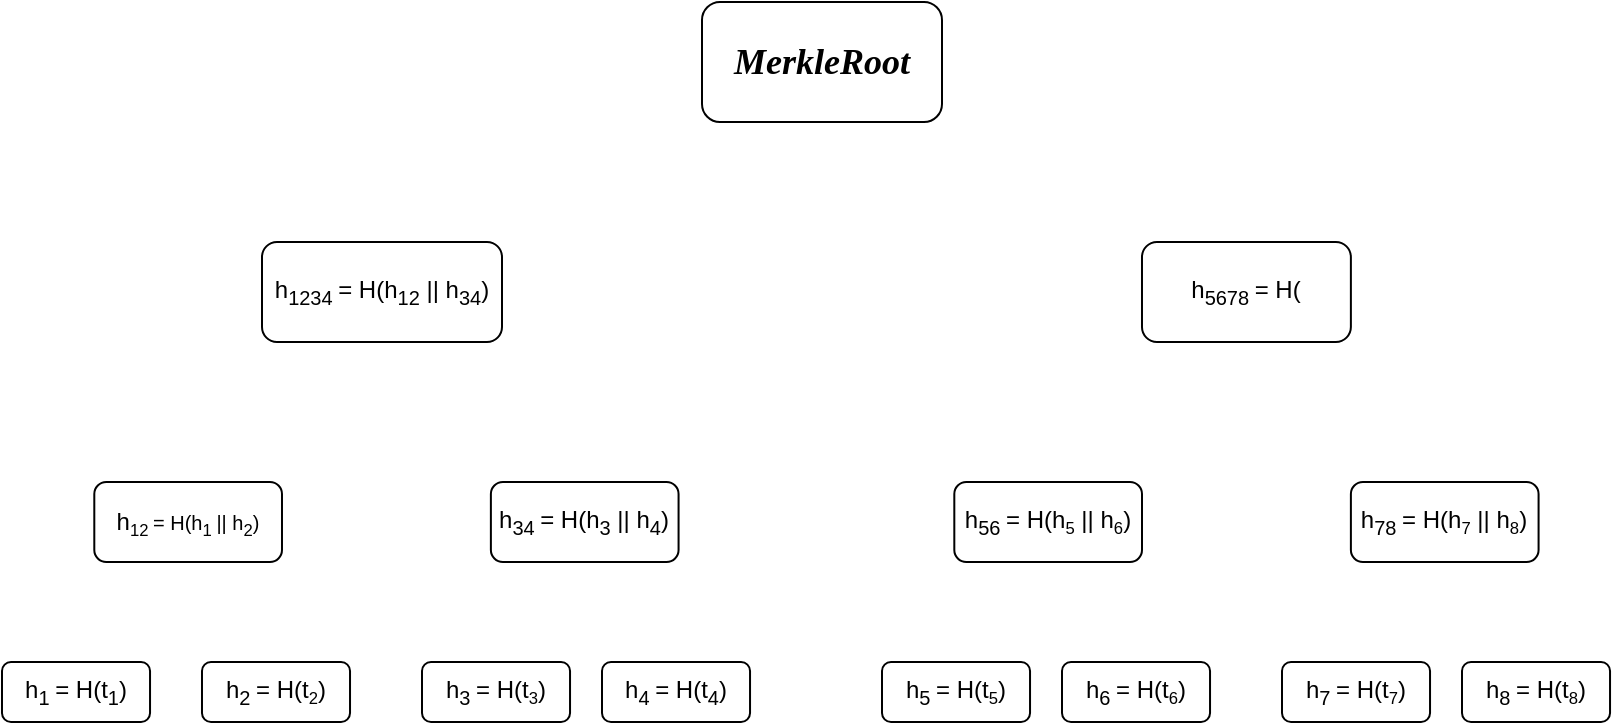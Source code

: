 <mxfile version="26.1.3">
  <diagram name="Pagina-1" id="olI59oHaWYNwMebBQ4Hc">
    <mxGraphModel dx="1050" dy="522" grid="1" gridSize="10" guides="1" tooltips="1" connect="1" arrows="1" fold="1" page="1" pageScale="1" pageWidth="2339" pageHeight="3300" math="0" shadow="0">
      <root>
        <mxCell id="0" />
        <mxCell id="1" parent="0" />
        <mxCell id="f3K98u_8HfmXeUA_kZeC-1" value="&lt;font style=&quot;font-size: 18px;&quot; face=&quot;Comic Sans MS&quot;&gt;&lt;b&gt;&lt;i&gt;MerkleRoot&lt;/i&gt;&lt;/b&gt;&lt;/font&gt;" style="rounded=1;whiteSpace=wrap;html=1;" vertex="1" parent="1">
          <mxGeometry x="420" y="140" width="120" height="60" as="geometry" />
        </mxCell>
        <mxCell id="f3K98u_8HfmXeUA_kZeC-2" value="h&lt;sub&gt;5678 &lt;/sub&gt;= H(" style="rounded=1;whiteSpace=wrap;html=1;" vertex="1" parent="1">
          <mxGeometry x="639.996" y="260" width="104.444" height="50" as="geometry" />
        </mxCell>
        <mxCell id="f3K98u_8HfmXeUA_kZeC-3" value="h&lt;sub&gt;1234 &lt;/sub&gt;= H(h&lt;sub&gt;12&lt;/sub&gt;&amp;nbsp;|| h&lt;sub&gt;34&lt;/sub&gt;)" style="rounded=1;whiteSpace=wrap;html=1;" vertex="1" parent="1">
          <mxGeometry x="200" y="260" width="120" height="50" as="geometry" />
        </mxCell>
        <mxCell id="f3K98u_8HfmXeUA_kZeC-6" value="h&lt;sub&gt;78&amp;nbsp;&lt;/sub&gt;= H(h&lt;span style=&quot;font-size: 10px;&quot;&gt;&lt;sub&gt;7&lt;/sub&gt;&lt;/span&gt;&amp;nbsp;|| h&lt;span style=&quot;font-size: 10px;&quot;&gt;&lt;sub&gt;8&lt;/sub&gt;&lt;/span&gt;)" style="rounded=1;whiteSpace=wrap;html=1;" vertex="1" parent="1">
          <mxGeometry x="744.444" y="380" width="93.846" height="40" as="geometry" />
        </mxCell>
        <mxCell id="f3K98u_8HfmXeUA_kZeC-7" value="h&lt;sub&gt;56&amp;nbsp;&lt;/sub&gt;= H(h&lt;span style=&quot;font-size: 10px;&quot;&gt;&lt;sub&gt;5&lt;/sub&gt;&lt;/span&gt;&amp;nbsp;|| h&lt;span style=&quot;font-size: 10px;&quot;&gt;&lt;sub&gt;6&lt;/sub&gt;&lt;/span&gt;)" style="rounded=1;whiteSpace=wrap;html=1;" vertex="1" parent="1">
          <mxGeometry x="546.154" y="380" width="93.846" height="40" as="geometry" />
        </mxCell>
        <mxCell id="f3K98u_8HfmXeUA_kZeC-8" value="h&lt;sub&gt;34 &lt;/sub&gt;= H(h&lt;sub&gt;3&lt;/sub&gt;&amp;nbsp;|| h&lt;sub&gt;4&lt;/sub&gt;)" style="rounded=1;whiteSpace=wrap;html=1;" vertex="1" parent="1">
          <mxGeometry x="314.441" y="380" width="93.846" height="40" as="geometry" />
        </mxCell>
        <mxCell id="f3K98u_8HfmXeUA_kZeC-9" value="h&lt;span style=&quot;font-size: 10px;&quot;&gt;&lt;sub&gt;12&amp;nbsp;&lt;/sub&gt;= H(h&lt;sub&gt;1&amp;nbsp;&lt;/sub&gt;|| h&lt;sub&gt;2&lt;/sub&gt;)&lt;/span&gt;" style="rounded=1;whiteSpace=wrap;html=1;" vertex="1" parent="1">
          <mxGeometry x="116.15" y="380" width="93.846" height="40" as="geometry" />
        </mxCell>
        <mxCell id="f3K98u_8HfmXeUA_kZeC-12" value="h&lt;sub&gt;3&amp;nbsp;&lt;/sub&gt;= H(t&lt;span style=&quot;font-size: 10px;&quot;&gt;&lt;sub&gt;3&lt;/sub&gt;&lt;/span&gt;)" style="rounded=1;whiteSpace=wrap;html=1;" vertex="1" parent="1">
          <mxGeometry x="280.002" y="470" width="74.019" height="30" as="geometry" />
        </mxCell>
        <mxCell id="f3K98u_8HfmXeUA_kZeC-13" value="h&lt;sub&gt;2&amp;nbsp;&lt;/sub&gt;= H(t&lt;span style=&quot;font-size: 10px;&quot;&gt;&lt;sub&gt;2&lt;/sub&gt;&lt;/span&gt;)" style="rounded=1;whiteSpace=wrap;html=1;" vertex="1" parent="1">
          <mxGeometry x="169.997" y="470" width="74.019" height="30" as="geometry" />
        </mxCell>
        <mxCell id="f3K98u_8HfmXeUA_kZeC-14" value="h&lt;sub&gt;1 &lt;/sub&gt;= H(t&lt;sub&gt;1&lt;/sub&gt;)" style="rounded=1;whiteSpace=wrap;html=1;" vertex="1" parent="1">
          <mxGeometry x="70" y="470" width="74.019" height="30" as="geometry" />
        </mxCell>
        <mxCell id="f3K98u_8HfmXeUA_kZeC-15" value="h&lt;sub&gt;8&lt;/sub&gt;&lt;span style=&quot;font-size: 10px;&quot;&gt; &lt;/span&gt;= H(t&lt;span style=&quot;font-size: 10px;&quot;&gt;&lt;sub&gt;8&lt;/sub&gt;&lt;/span&gt;)" style="rounded=1;whiteSpace=wrap;html=1;" vertex="1" parent="1">
          <mxGeometry x="800.001" y="470" width="74.019" height="30" as="geometry" />
        </mxCell>
        <mxCell id="f3K98u_8HfmXeUA_kZeC-16" value="h&lt;sub&gt;7&amp;nbsp;&lt;/sub&gt;= H(t&lt;span style=&quot;font-size: 10px;&quot;&gt;&lt;sub&gt;7&lt;/sub&gt;&lt;/span&gt;)" style="rounded=1;whiteSpace=wrap;html=1;" vertex="1" parent="1">
          <mxGeometry x="710.0" y="470" width="74.019" height="30" as="geometry" />
        </mxCell>
        <mxCell id="f3K98u_8HfmXeUA_kZeC-17" value="h&lt;sub&gt;6&amp;nbsp;&lt;/sub&gt;= H(t&lt;span style=&quot;font-size: 10px;&quot;&gt;&lt;sub&gt;6&lt;/sub&gt;&lt;/span&gt;)" style="rounded=1;whiteSpace=wrap;html=1;" vertex="1" parent="1">
          <mxGeometry x="599.999" y="470" width="74.019" height="30" as="geometry" />
        </mxCell>
        <mxCell id="f3K98u_8HfmXeUA_kZeC-18" value="h&lt;sub&gt;5&amp;nbsp;&lt;/sub&gt;= H(t&lt;span style=&quot;font-size: 10px;&quot;&gt;&lt;sub&gt;5&lt;/sub&gt;&lt;/span&gt;)" style="rounded=1;whiteSpace=wrap;html=1;" vertex="1" parent="1">
          <mxGeometry x="510.002" y="470" width="74.019" height="30" as="geometry" />
        </mxCell>
        <mxCell id="f3K98u_8HfmXeUA_kZeC-23" value="h&lt;sub&gt;4 &lt;/sub&gt;= H(t&lt;sub&gt;4&lt;/sub&gt;)" style="rounded=1;whiteSpace=wrap;html=1;" vertex="1" parent="1">
          <mxGeometry x="370.002" y="470" width="74.019" height="30" as="geometry" />
        </mxCell>
      </root>
    </mxGraphModel>
  </diagram>
</mxfile>
